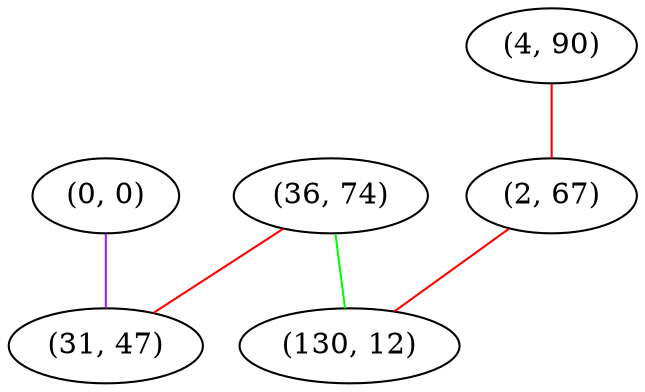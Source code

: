 graph "" {
"(36, 74)";
"(0, 0)";
"(31, 47)";
"(4, 90)";
"(2, 67)";
"(130, 12)";
"(36, 74)" -- "(130, 12)"  [color=green, key=0, weight=2];
"(36, 74)" -- "(31, 47)"  [color=red, key=0, weight=1];
"(0, 0)" -- "(31, 47)"  [color=purple, key=0, weight=4];
"(4, 90)" -- "(2, 67)"  [color=red, key=0, weight=1];
"(2, 67)" -- "(130, 12)"  [color=red, key=0, weight=1];
}
